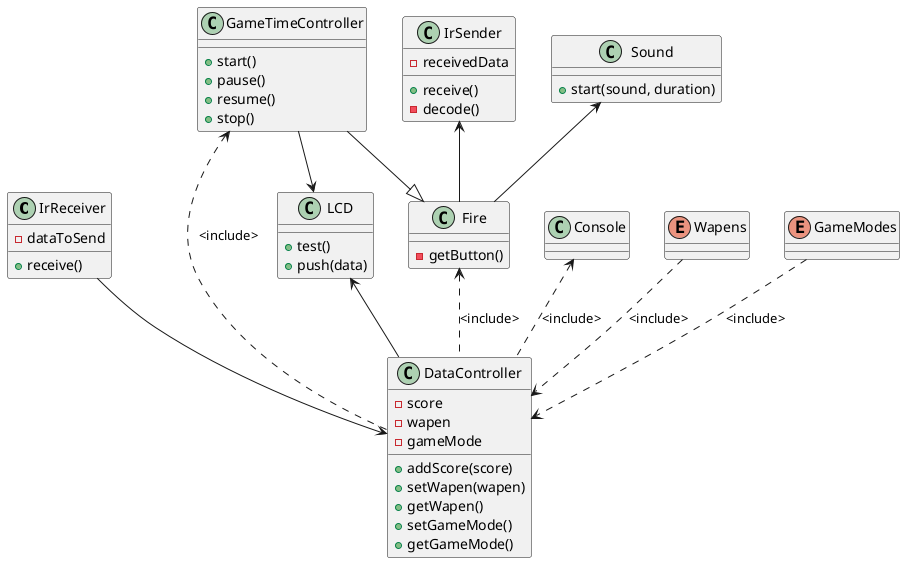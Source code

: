 @startuml

class IrReceiver{
-dataToSend
+receive()
}
class IrSender{
-receivedData
+receive()
-decode()
}
class LCD {
+test()
+push(data)
}
class Sound{
+start(sound, duration)
}
class Fire{
-getButton()
}
class Console{
}
class DataController{
-score
-wapen
-gameMode
+addScore(score)
+setWapen(wapen)
+getWapen()
+setGameMode()
+getGameMode()
}
class GameTimeController{
+start()
+pause()
+resume()
+stop()
}

enum Wapens
enum GameModes


GameModes ..> DataController: <include>
Wapens ..> DataController: <include>
Fire <.. DataController: <include>
Console <.. DataController: <include>
LCD <-- DataController
GameTimeController <.. DataController: <include>
GameTimeController --> LCD
GameTimeController --|> Fire
IrReceiver --> DataController
Sound <-- Fire
IrSender <-- Fire

@enduml